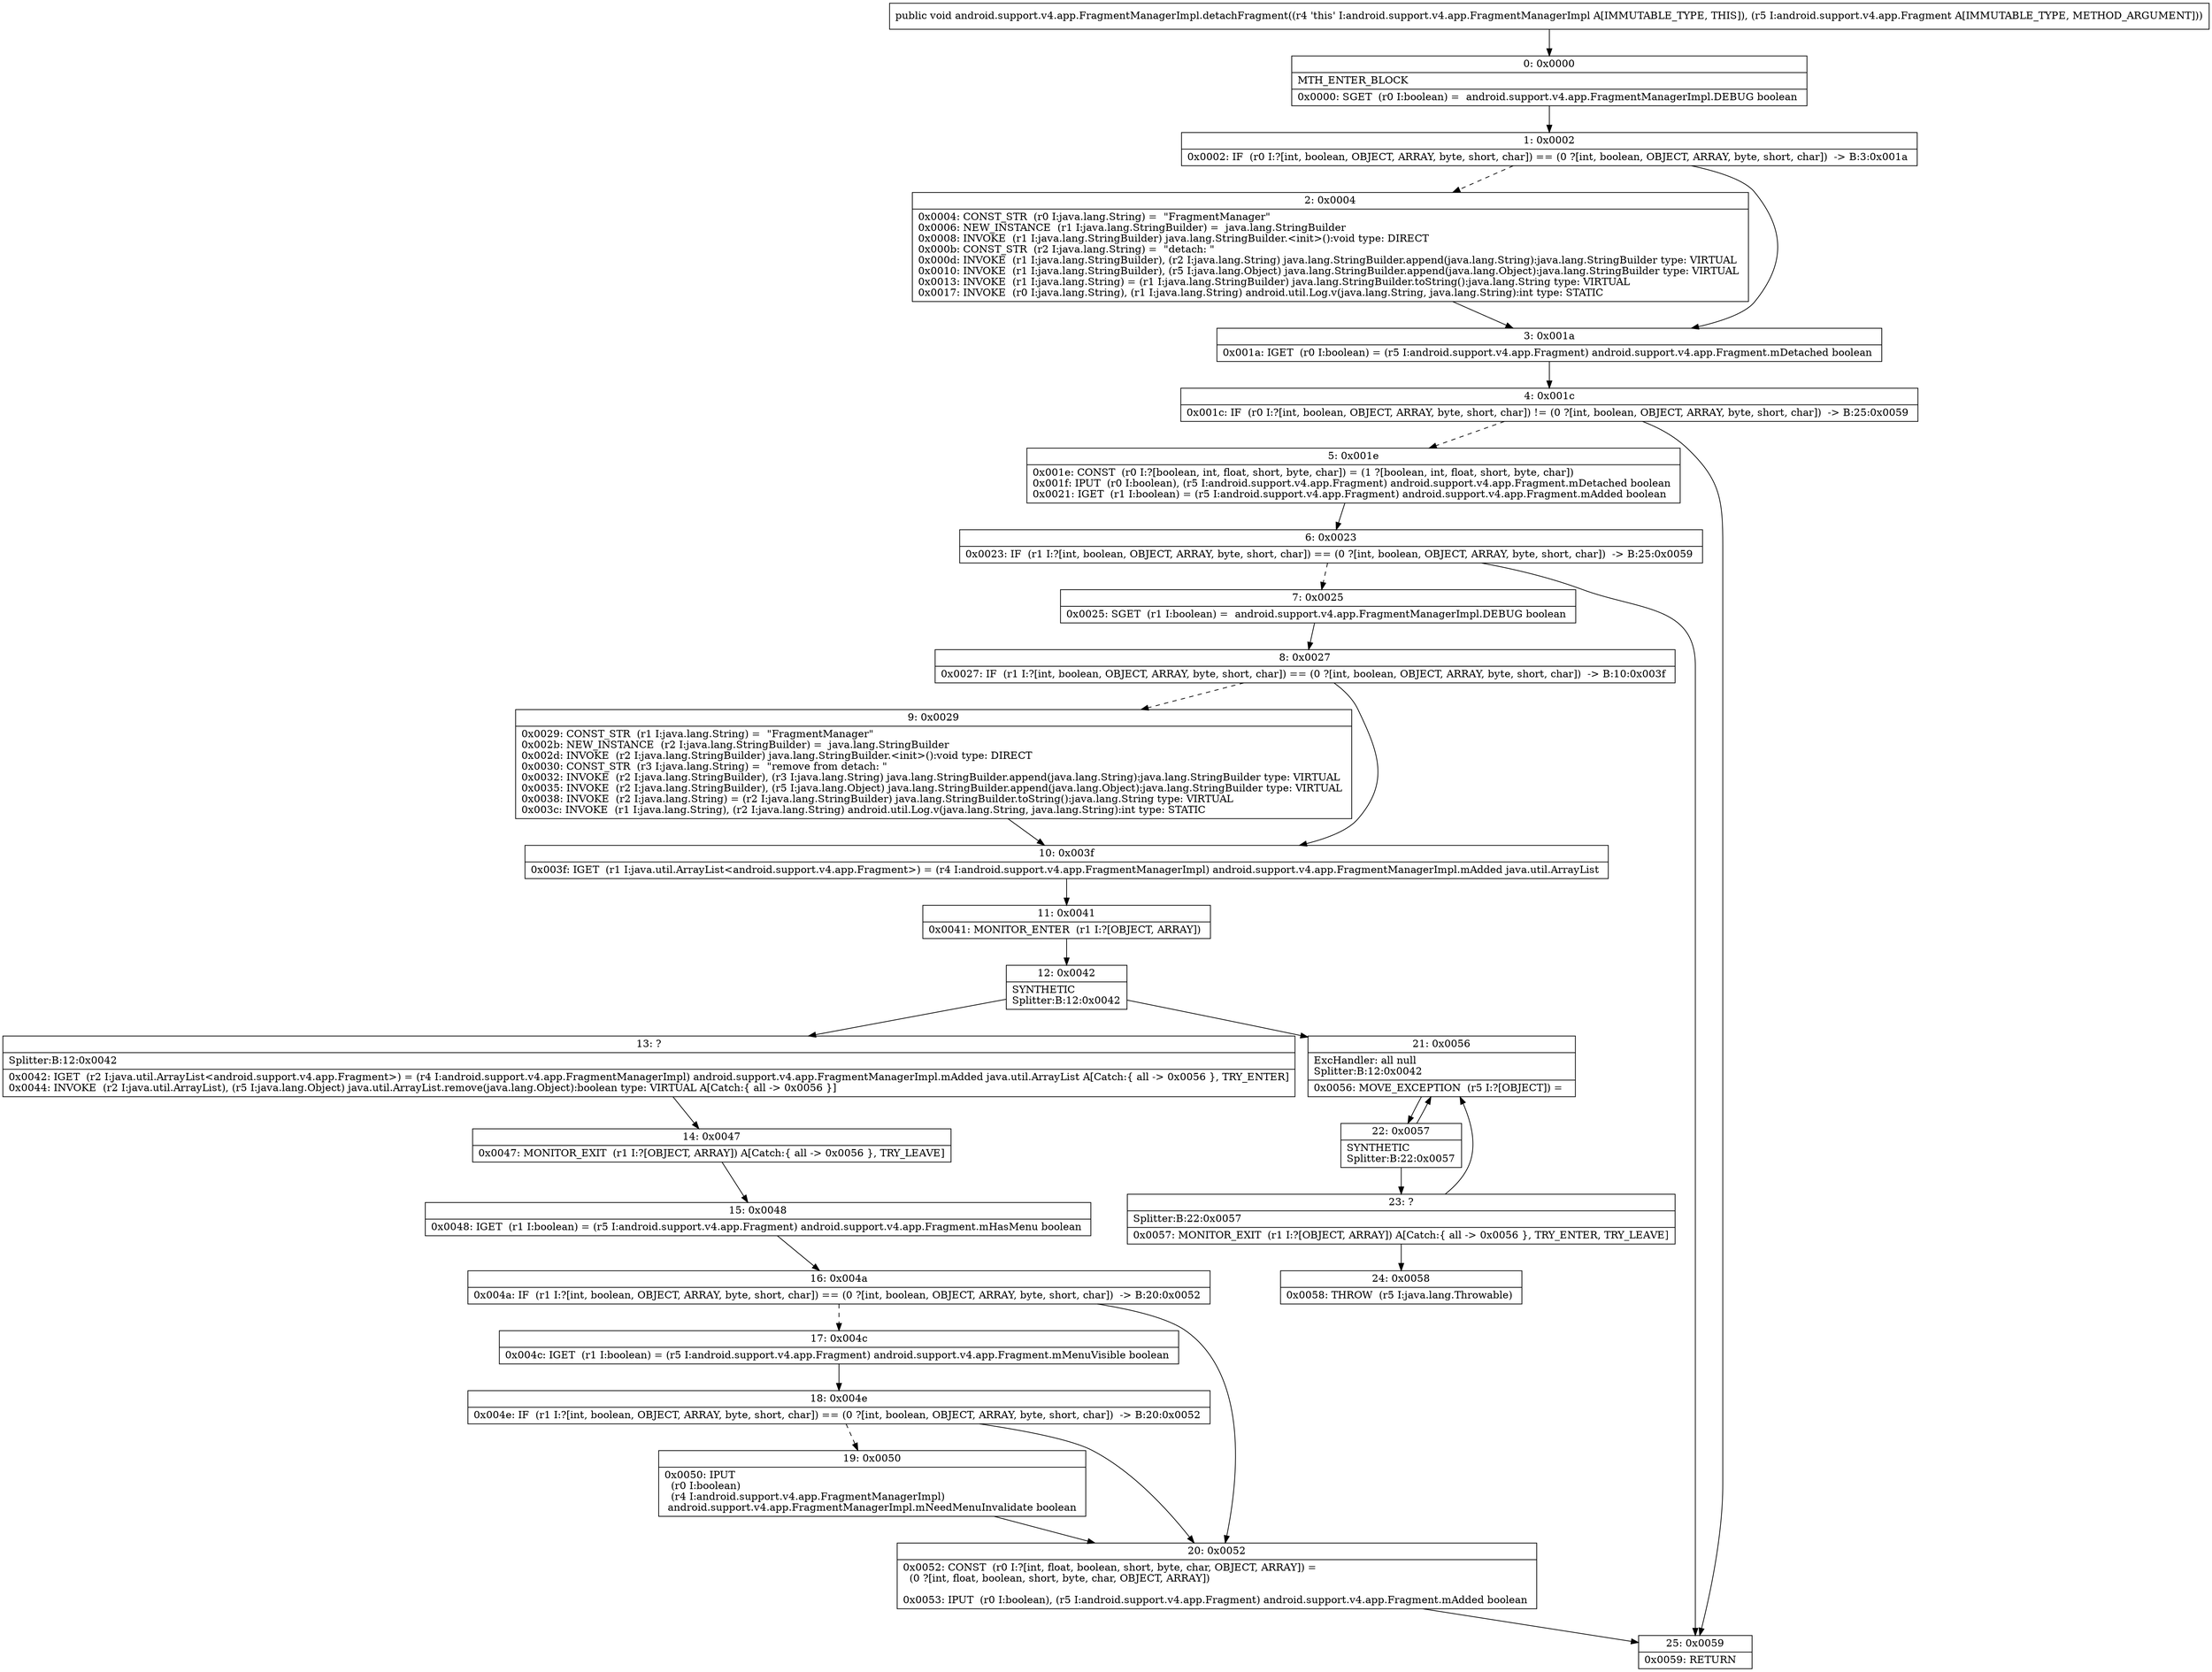 digraph "CFG forandroid.support.v4.app.FragmentManagerImpl.detachFragment(Landroid\/support\/v4\/app\/Fragment;)V" {
Node_0 [shape=record,label="{0\:\ 0x0000|MTH_ENTER_BLOCK\l|0x0000: SGET  (r0 I:boolean) =  android.support.v4.app.FragmentManagerImpl.DEBUG boolean \l}"];
Node_1 [shape=record,label="{1\:\ 0x0002|0x0002: IF  (r0 I:?[int, boolean, OBJECT, ARRAY, byte, short, char]) == (0 ?[int, boolean, OBJECT, ARRAY, byte, short, char])  \-\> B:3:0x001a \l}"];
Node_2 [shape=record,label="{2\:\ 0x0004|0x0004: CONST_STR  (r0 I:java.lang.String) =  \"FragmentManager\" \l0x0006: NEW_INSTANCE  (r1 I:java.lang.StringBuilder) =  java.lang.StringBuilder \l0x0008: INVOKE  (r1 I:java.lang.StringBuilder) java.lang.StringBuilder.\<init\>():void type: DIRECT \l0x000b: CONST_STR  (r2 I:java.lang.String) =  \"detach: \" \l0x000d: INVOKE  (r1 I:java.lang.StringBuilder), (r2 I:java.lang.String) java.lang.StringBuilder.append(java.lang.String):java.lang.StringBuilder type: VIRTUAL \l0x0010: INVOKE  (r1 I:java.lang.StringBuilder), (r5 I:java.lang.Object) java.lang.StringBuilder.append(java.lang.Object):java.lang.StringBuilder type: VIRTUAL \l0x0013: INVOKE  (r1 I:java.lang.String) = (r1 I:java.lang.StringBuilder) java.lang.StringBuilder.toString():java.lang.String type: VIRTUAL \l0x0017: INVOKE  (r0 I:java.lang.String), (r1 I:java.lang.String) android.util.Log.v(java.lang.String, java.lang.String):int type: STATIC \l}"];
Node_3 [shape=record,label="{3\:\ 0x001a|0x001a: IGET  (r0 I:boolean) = (r5 I:android.support.v4.app.Fragment) android.support.v4.app.Fragment.mDetached boolean \l}"];
Node_4 [shape=record,label="{4\:\ 0x001c|0x001c: IF  (r0 I:?[int, boolean, OBJECT, ARRAY, byte, short, char]) != (0 ?[int, boolean, OBJECT, ARRAY, byte, short, char])  \-\> B:25:0x0059 \l}"];
Node_5 [shape=record,label="{5\:\ 0x001e|0x001e: CONST  (r0 I:?[boolean, int, float, short, byte, char]) = (1 ?[boolean, int, float, short, byte, char]) \l0x001f: IPUT  (r0 I:boolean), (r5 I:android.support.v4.app.Fragment) android.support.v4.app.Fragment.mDetached boolean \l0x0021: IGET  (r1 I:boolean) = (r5 I:android.support.v4.app.Fragment) android.support.v4.app.Fragment.mAdded boolean \l}"];
Node_6 [shape=record,label="{6\:\ 0x0023|0x0023: IF  (r1 I:?[int, boolean, OBJECT, ARRAY, byte, short, char]) == (0 ?[int, boolean, OBJECT, ARRAY, byte, short, char])  \-\> B:25:0x0059 \l}"];
Node_7 [shape=record,label="{7\:\ 0x0025|0x0025: SGET  (r1 I:boolean) =  android.support.v4.app.FragmentManagerImpl.DEBUG boolean \l}"];
Node_8 [shape=record,label="{8\:\ 0x0027|0x0027: IF  (r1 I:?[int, boolean, OBJECT, ARRAY, byte, short, char]) == (0 ?[int, boolean, OBJECT, ARRAY, byte, short, char])  \-\> B:10:0x003f \l}"];
Node_9 [shape=record,label="{9\:\ 0x0029|0x0029: CONST_STR  (r1 I:java.lang.String) =  \"FragmentManager\" \l0x002b: NEW_INSTANCE  (r2 I:java.lang.StringBuilder) =  java.lang.StringBuilder \l0x002d: INVOKE  (r2 I:java.lang.StringBuilder) java.lang.StringBuilder.\<init\>():void type: DIRECT \l0x0030: CONST_STR  (r3 I:java.lang.String) =  \"remove from detach: \" \l0x0032: INVOKE  (r2 I:java.lang.StringBuilder), (r3 I:java.lang.String) java.lang.StringBuilder.append(java.lang.String):java.lang.StringBuilder type: VIRTUAL \l0x0035: INVOKE  (r2 I:java.lang.StringBuilder), (r5 I:java.lang.Object) java.lang.StringBuilder.append(java.lang.Object):java.lang.StringBuilder type: VIRTUAL \l0x0038: INVOKE  (r2 I:java.lang.String) = (r2 I:java.lang.StringBuilder) java.lang.StringBuilder.toString():java.lang.String type: VIRTUAL \l0x003c: INVOKE  (r1 I:java.lang.String), (r2 I:java.lang.String) android.util.Log.v(java.lang.String, java.lang.String):int type: STATIC \l}"];
Node_10 [shape=record,label="{10\:\ 0x003f|0x003f: IGET  (r1 I:java.util.ArrayList\<android.support.v4.app.Fragment\>) = (r4 I:android.support.v4.app.FragmentManagerImpl) android.support.v4.app.FragmentManagerImpl.mAdded java.util.ArrayList \l}"];
Node_11 [shape=record,label="{11\:\ 0x0041|0x0041: MONITOR_ENTER  (r1 I:?[OBJECT, ARRAY]) \l}"];
Node_12 [shape=record,label="{12\:\ 0x0042|SYNTHETIC\lSplitter:B:12:0x0042\l}"];
Node_13 [shape=record,label="{13\:\ ?|Splitter:B:12:0x0042\l|0x0042: IGET  (r2 I:java.util.ArrayList\<android.support.v4.app.Fragment\>) = (r4 I:android.support.v4.app.FragmentManagerImpl) android.support.v4.app.FragmentManagerImpl.mAdded java.util.ArrayList A[Catch:\{ all \-\> 0x0056 \}, TRY_ENTER]\l0x0044: INVOKE  (r2 I:java.util.ArrayList), (r5 I:java.lang.Object) java.util.ArrayList.remove(java.lang.Object):boolean type: VIRTUAL A[Catch:\{ all \-\> 0x0056 \}]\l}"];
Node_14 [shape=record,label="{14\:\ 0x0047|0x0047: MONITOR_EXIT  (r1 I:?[OBJECT, ARRAY]) A[Catch:\{ all \-\> 0x0056 \}, TRY_LEAVE]\l}"];
Node_15 [shape=record,label="{15\:\ 0x0048|0x0048: IGET  (r1 I:boolean) = (r5 I:android.support.v4.app.Fragment) android.support.v4.app.Fragment.mHasMenu boolean \l}"];
Node_16 [shape=record,label="{16\:\ 0x004a|0x004a: IF  (r1 I:?[int, boolean, OBJECT, ARRAY, byte, short, char]) == (0 ?[int, boolean, OBJECT, ARRAY, byte, short, char])  \-\> B:20:0x0052 \l}"];
Node_17 [shape=record,label="{17\:\ 0x004c|0x004c: IGET  (r1 I:boolean) = (r5 I:android.support.v4.app.Fragment) android.support.v4.app.Fragment.mMenuVisible boolean \l}"];
Node_18 [shape=record,label="{18\:\ 0x004e|0x004e: IF  (r1 I:?[int, boolean, OBJECT, ARRAY, byte, short, char]) == (0 ?[int, boolean, OBJECT, ARRAY, byte, short, char])  \-\> B:20:0x0052 \l}"];
Node_19 [shape=record,label="{19\:\ 0x0050|0x0050: IPUT  \l  (r0 I:boolean)\l  (r4 I:android.support.v4.app.FragmentManagerImpl)\l android.support.v4.app.FragmentManagerImpl.mNeedMenuInvalidate boolean \l}"];
Node_20 [shape=record,label="{20\:\ 0x0052|0x0052: CONST  (r0 I:?[int, float, boolean, short, byte, char, OBJECT, ARRAY]) = \l  (0 ?[int, float, boolean, short, byte, char, OBJECT, ARRAY])\l \l0x0053: IPUT  (r0 I:boolean), (r5 I:android.support.v4.app.Fragment) android.support.v4.app.Fragment.mAdded boolean \l}"];
Node_21 [shape=record,label="{21\:\ 0x0056|ExcHandler: all null\lSplitter:B:12:0x0042\l|0x0056: MOVE_EXCEPTION  (r5 I:?[OBJECT]) =  \l}"];
Node_22 [shape=record,label="{22\:\ 0x0057|SYNTHETIC\lSplitter:B:22:0x0057\l}"];
Node_23 [shape=record,label="{23\:\ ?|Splitter:B:22:0x0057\l|0x0057: MONITOR_EXIT  (r1 I:?[OBJECT, ARRAY]) A[Catch:\{ all \-\> 0x0056 \}, TRY_ENTER, TRY_LEAVE]\l}"];
Node_24 [shape=record,label="{24\:\ 0x0058|0x0058: THROW  (r5 I:java.lang.Throwable) \l}"];
Node_25 [shape=record,label="{25\:\ 0x0059|0x0059: RETURN   \l}"];
MethodNode[shape=record,label="{public void android.support.v4.app.FragmentManagerImpl.detachFragment((r4 'this' I:android.support.v4.app.FragmentManagerImpl A[IMMUTABLE_TYPE, THIS]), (r5 I:android.support.v4.app.Fragment A[IMMUTABLE_TYPE, METHOD_ARGUMENT])) }"];
MethodNode -> Node_0;
Node_0 -> Node_1;
Node_1 -> Node_2[style=dashed];
Node_1 -> Node_3;
Node_2 -> Node_3;
Node_3 -> Node_4;
Node_4 -> Node_5[style=dashed];
Node_4 -> Node_25;
Node_5 -> Node_6;
Node_6 -> Node_7[style=dashed];
Node_6 -> Node_25;
Node_7 -> Node_8;
Node_8 -> Node_9[style=dashed];
Node_8 -> Node_10;
Node_9 -> Node_10;
Node_10 -> Node_11;
Node_11 -> Node_12;
Node_12 -> Node_13;
Node_12 -> Node_21;
Node_13 -> Node_14;
Node_14 -> Node_15;
Node_15 -> Node_16;
Node_16 -> Node_17[style=dashed];
Node_16 -> Node_20;
Node_17 -> Node_18;
Node_18 -> Node_19[style=dashed];
Node_18 -> Node_20;
Node_19 -> Node_20;
Node_20 -> Node_25;
Node_21 -> Node_22;
Node_22 -> Node_23;
Node_22 -> Node_21;
Node_23 -> Node_24;
Node_23 -> Node_21;
}

